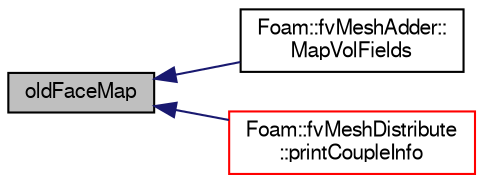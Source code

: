 digraph "oldFaceMap"
{
  bgcolor="transparent";
  edge [fontname="FreeSans",fontsize="10",labelfontname="FreeSans",labelfontsize="10"];
  node [fontname="FreeSans",fontsize="10",shape=record];
  rankdir="LR";
  Node11 [label="oldFaceMap",height=0.2,width=0.4,color="black", fillcolor="grey75", style="filled", fontcolor="black"];
  Node11 -> Node12 [dir="back",color="midnightblue",fontsize="10",style="solid",fontname="FreeSans"];
  Node12 [label="Foam::fvMeshAdder::\lMapVolFields",height=0.2,width=0.4,color="black",URL="$a21450.html#a46a9dc762edc65a8de2d5f8e47dca058",tooltip="Map all volFields of Type. "];
  Node11 -> Node13 [dir="back",color="midnightblue",fontsize="10",style="solid",fontname="FreeSans"];
  Node13 [label="Foam::fvMeshDistribute\l::printCoupleInfo",height=0.2,width=0.4,color="red",URL="$a21454.html#a0b2e9e5ba94679bbc5d807ecf02687e2",tooltip="Print some info on coupling data. "];
}
